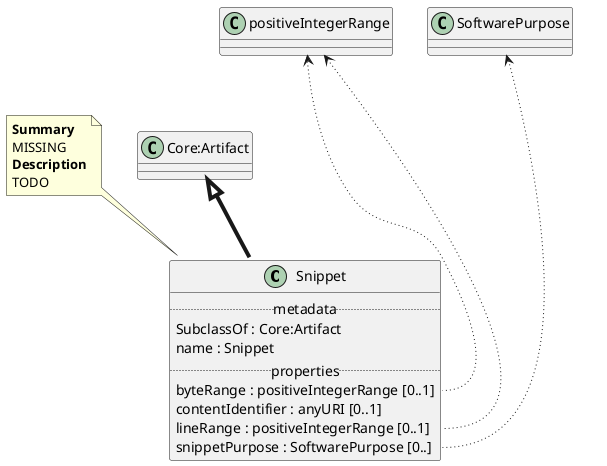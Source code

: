 @startuml
class Snippet {
.. metadata ..
    SubclassOf : Core:Artifact
    name : Snippet
.. properties ..
    byteRange : positiveIntegerRange [0..1]
    contentIdentifier : anyURI [0..1]
    lineRange : positiveIntegerRange [0..1]
    snippetPurpose : SoftwarePurpose [0..]
}
note top of Snippet
<b>Summary</b>
MISSING
<b>Description</b>
TODO
end note
"Core:Artifact" <|-[thickness=4]- "Snippet"
"positiveIntegerRange" <-[dotted]-- "Snippet::byteRange"
"positiveIntegerRange" <-[dotted]-- "Snippet::lineRange"
"SoftwarePurpose" <-[dotted]-- "Snippet::snippetPurpose"
@enduml
